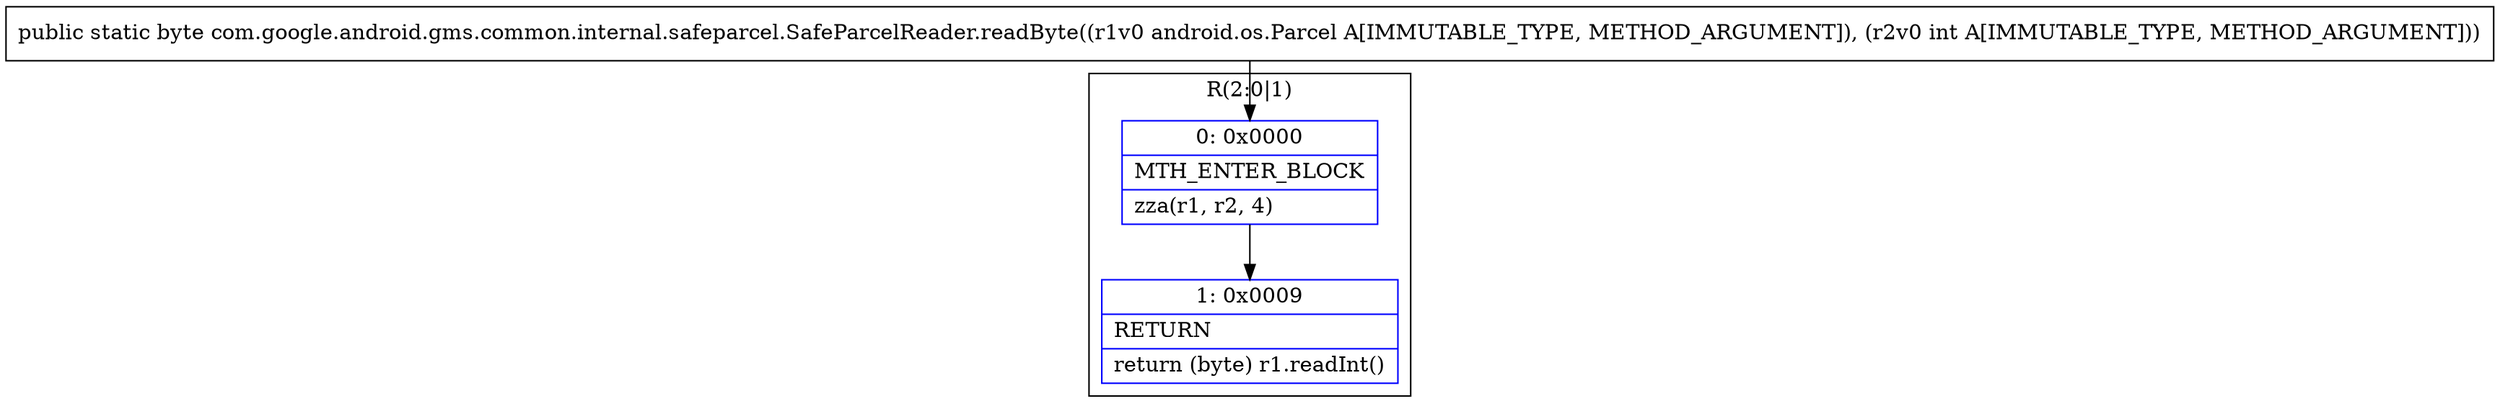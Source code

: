 digraph "CFG forcom.google.android.gms.common.internal.safeparcel.SafeParcelReader.readByte(Landroid\/os\/Parcel;I)B" {
subgraph cluster_Region_2012728989 {
label = "R(2:0|1)";
node [shape=record,color=blue];
Node_0 [shape=record,label="{0\:\ 0x0000|MTH_ENTER_BLOCK\l|zza(r1, r2, 4)\l}"];
Node_1 [shape=record,label="{1\:\ 0x0009|RETURN\l|return (byte) r1.readInt()\l}"];
}
MethodNode[shape=record,label="{public static byte com.google.android.gms.common.internal.safeparcel.SafeParcelReader.readByte((r1v0 android.os.Parcel A[IMMUTABLE_TYPE, METHOD_ARGUMENT]), (r2v0 int A[IMMUTABLE_TYPE, METHOD_ARGUMENT])) }"];
MethodNode -> Node_0;
Node_0 -> Node_1;
}

